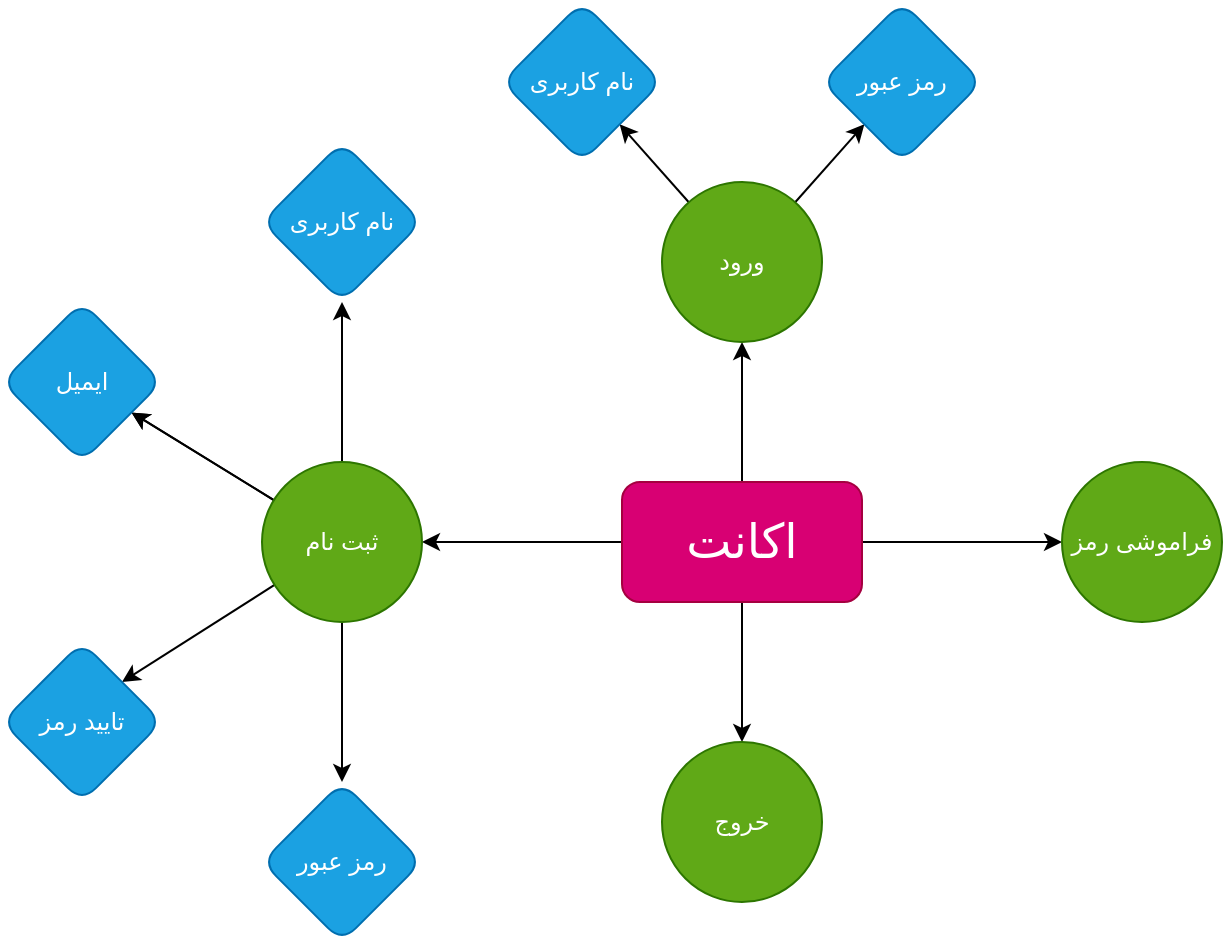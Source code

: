 <mxfile>
    <diagram id="ODSp2aN9d219dwq8mLHM" name="Page-1">
        <mxGraphModel dx="832" dy="487" grid="1" gridSize="10" guides="1" tooltips="1" connect="1" arrows="1" fold="1" page="1" pageScale="1" pageWidth="850" pageHeight="1100" math="0" shadow="0">
            <root>
                <mxCell id="0"/>
                <mxCell id="1" parent="0"/>
                <mxCell id="4" value="" style="edgeStyle=none;html=1;fontSize=24;" parent="1" source="2" target="3" edge="1">
                    <mxGeometry relative="1" as="geometry"/>
                </mxCell>
                <mxCell id="6" value="" style="edgeStyle=none;html=1;fontSize=24;" parent="1" source="2" target="5" edge="1">
                    <mxGeometry relative="1" as="geometry"/>
                </mxCell>
                <mxCell id="8" value="" style="edgeStyle=none;html=1;fontSize=24;" parent="1" source="2" target="7" edge="1">
                    <mxGeometry relative="1" as="geometry"/>
                </mxCell>
                <mxCell id="10" value="" style="edgeStyle=none;html=1;fontSize=24;" parent="1" source="2" target="9" edge="1">
                    <mxGeometry relative="1" as="geometry"/>
                </mxCell>
                <mxCell id="2" value="&lt;font style=&quot;font-size: 24px;&quot;&gt;اکانت&lt;/font&gt;" style="rounded=1;whiteSpace=wrap;html=1;fillColor=#d80073;fontColor=#ffffff;strokeColor=#A50040;" parent="1" vertex="1">
                    <mxGeometry x="420" y="530" width="120" height="60" as="geometry"/>
                </mxCell>
                <mxCell id="12" value="" style="edgeStyle=none;html=1;fontSize=24;" parent="1" source="3" target="11" edge="1">
                    <mxGeometry relative="1" as="geometry"/>
                </mxCell>
                <mxCell id="14" value="" style="edgeStyle=none;html=1;fontSize=24;" parent="1" source="3" target="13" edge="1">
                    <mxGeometry relative="1" as="geometry"/>
                </mxCell>
                <mxCell id="3" value="ورود" style="ellipse;whiteSpace=wrap;html=1;rounded=1;fillColor=#60a917;fontColor=#ffffff;strokeColor=#2D7600;" parent="1" vertex="1">
                    <mxGeometry x="440" y="380" width="80" height="80" as="geometry"/>
                </mxCell>
                <mxCell id="16" value="" style="edgeStyle=none;html=1;fontSize=24;" parent="1" source="5" target="15" edge="1">
                    <mxGeometry relative="1" as="geometry"/>
                </mxCell>
                <mxCell id="18" value="" style="edgeStyle=none;html=1;fontSize=24;" parent="1" source="5" target="17" edge="1">
                    <mxGeometry relative="1" as="geometry"/>
                </mxCell>
                <mxCell id="20" value="" style="edgeStyle=none;html=1;fontSize=24;" parent="1" source="5" target="19" edge="1">
                    <mxGeometry relative="1" as="geometry"/>
                </mxCell>
                <mxCell id="21" style="edgeStyle=none;html=1;fontSize=24;entryX=1;entryY=0;entryDx=0;entryDy=0;" parent="1" source="5" target="25" edge="1">
                    <mxGeometry relative="1" as="geometry">
                        <mxPoint x="220" y="610" as="targetPoint"/>
                    </mxGeometry>
                </mxCell>
                <mxCell id="23" value="" style="edgeStyle=none;html=1;fontSize=24;" parent="1" source="5" target="17" edge="1">
                    <mxGeometry relative="1" as="geometry"/>
                </mxCell>
                <mxCell id="5" value="ثبت نام" style="ellipse;whiteSpace=wrap;html=1;rounded=1;fillColor=#60a917;fontColor=#ffffff;strokeColor=#2D7600;" parent="1" vertex="1">
                    <mxGeometry x="240" y="520" width="80" height="80" as="geometry"/>
                </mxCell>
                <mxCell id="7" value="خروج" style="ellipse;whiteSpace=wrap;html=1;rounded=1;fillColor=#60a917;fontColor=#ffffff;strokeColor=#2D7600;" parent="1" vertex="1">
                    <mxGeometry x="440" y="660" width="80" height="80" as="geometry"/>
                </mxCell>
                <mxCell id="9" value="فراموشی رمز" style="ellipse;whiteSpace=wrap;html=1;rounded=1;fillColor=#60a917;fontColor=#ffffff;strokeColor=#2D7600;" parent="1" vertex="1">
                    <mxGeometry x="640" y="520" width="80" height="80" as="geometry"/>
                </mxCell>
                <mxCell id="11" value="نام کاربری" style="rhombus;whiteSpace=wrap;html=1;rounded=1;fillColor=#1ba1e2;fontColor=#ffffff;strokeColor=#006EAF;" parent="1" vertex="1">
                    <mxGeometry x="360" y="290" width="80" height="80" as="geometry"/>
                </mxCell>
                <mxCell id="13" value="رمز عبور" style="rhombus;whiteSpace=wrap;html=1;rounded=1;fillColor=#1ba1e2;fontColor=#ffffff;strokeColor=#006EAF;" parent="1" vertex="1">
                    <mxGeometry x="520" y="290" width="80" height="80" as="geometry"/>
                </mxCell>
                <mxCell id="15" value="نام کاربری" style="rhombus;whiteSpace=wrap;html=1;rounded=1;fillColor=#1ba1e2;fontColor=#ffffff;strokeColor=#006EAF;" parent="1" vertex="1">
                    <mxGeometry x="240" y="360" width="80" height="80" as="geometry"/>
                </mxCell>
                <mxCell id="17" value="ایمیل" style="rhombus;whiteSpace=wrap;html=1;rounded=1;fillColor=#1ba1e2;fontColor=#ffffff;strokeColor=#006EAF;" parent="1" vertex="1">
                    <mxGeometry x="110" y="440" width="80" height="80" as="geometry"/>
                </mxCell>
                <mxCell id="19" value="رمز عبور" style="rhombus;whiteSpace=wrap;html=1;rounded=1;fillColor=#1ba1e2;fontColor=#ffffff;strokeColor=#006EAF;" parent="1" vertex="1">
                    <mxGeometry x="240" y="680" width="80" height="80" as="geometry"/>
                </mxCell>
                <mxCell id="25" value="تایید رمز" style="rhombus;whiteSpace=wrap;html=1;rounded=1;fillColor=#1ba1e2;fontColor=#ffffff;strokeColor=#006EAF;" parent="1" vertex="1">
                    <mxGeometry x="110" y="610" width="80" height="80" as="geometry"/>
                </mxCell>
            </root>
        </mxGraphModel>
    </diagram>
    <diagram id="MeDL_zaW4tUlaMwfBI6R" name="Page-2">
        <mxGraphModel dx="832" dy="1587" grid="1" gridSize="10" guides="1" tooltips="1" connect="1" arrows="1" fold="1" page="1" pageScale="1" pageWidth="850" pageHeight="1100" math="0" shadow="0">
            <root>
                <mxCell id="0"/>
                <mxCell id="1" parent="0"/>
                <mxCell id="0pAEV2_QVARYsfb4SqBr-3" value="" style="edgeStyle=none;html=1;fontSize=24;" parent="1" source="0pAEV2_QVARYsfb4SqBr-1" target="0pAEV2_QVARYsfb4SqBr-2" edge="1">
                    <mxGeometry relative="1" as="geometry"/>
                </mxCell>
                <mxCell id="0pAEV2_QVARYsfb4SqBr-5" value="" style="edgeStyle=none;html=1;fontSize=24;" parent="1" source="0pAEV2_QVARYsfb4SqBr-1" target="0pAEV2_QVARYsfb4SqBr-4" edge="1">
                    <mxGeometry relative="1" as="geometry"/>
                </mxCell>
                <mxCell id="0pAEV2_QVARYsfb4SqBr-1" value="تمرین" style="rounded=1;whiteSpace=wrap;html=1;fontSize=24;fillColor=#d80073;fontColor=#ffffff;strokeColor=#A50040;" parent="1" vertex="1">
                    <mxGeometry x="360" y="260" width="120" height="60" as="geometry"/>
                </mxCell>
                <mxCell id="0pAEV2_QVARYsfb4SqBr-9" value="" style="edgeStyle=none;html=1;fontSize=12;" parent="1" source="0pAEV2_QVARYsfb4SqBr-2" target="0pAEV2_QVARYsfb4SqBr-8" edge="1">
                    <mxGeometry relative="1" as="geometry"/>
                </mxCell>
                <mxCell id="0pAEV2_QVARYsfb4SqBr-11" value="" style="edgeStyle=none;html=1;fontSize=12;" parent="1" source="0pAEV2_QVARYsfb4SqBr-2" target="0pAEV2_QVARYsfb4SqBr-10" edge="1">
                    <mxGeometry relative="1" as="geometry"/>
                </mxCell>
                <mxCell id="0pAEV2_QVARYsfb4SqBr-13" value="" style="edgeStyle=none;html=1;fontSize=12;" parent="1" source="0pAEV2_QVARYsfb4SqBr-2" target="0pAEV2_QVARYsfb4SqBr-12" edge="1">
                    <mxGeometry relative="1" as="geometry"/>
                </mxCell>
                <mxCell id="0pAEV2_QVARYsfb4SqBr-29" value="" style="edgeStyle=none;html=1;fontSize=12;" parent="1" source="0pAEV2_QVARYsfb4SqBr-2" target="0pAEV2_QVARYsfb4SqBr-12" edge="1">
                    <mxGeometry relative="1" as="geometry"/>
                </mxCell>
                <mxCell id="0pAEV2_QVARYsfb4SqBr-30" value="" style="edgeStyle=none;html=1;fontSize=12;" parent="1" source="0pAEV2_QVARYsfb4SqBr-2" target="0pAEV2_QVARYsfb4SqBr-12" edge="1">
                    <mxGeometry relative="1" as="geometry"/>
                </mxCell>
                <mxCell id="0pAEV2_QVARYsfb4SqBr-31" value="" style="edgeStyle=none;html=1;fontSize=12;" parent="1" source="0pAEV2_QVARYsfb4SqBr-2" target="0pAEV2_QVARYsfb4SqBr-12" edge="1">
                    <mxGeometry relative="1" as="geometry"/>
                </mxCell>
                <mxCell id="0pAEV2_QVARYsfb4SqBr-2" value="&lt;font style=&quot;font-size: 12px;&quot;&gt;مدل سوال&lt;/font&gt;" style="ellipse;whiteSpace=wrap;html=1;fontSize=24;rounded=1;fillColor=#60a917;fontColor=#ffffff;strokeColor=#2D7600;" parent="1" vertex="1">
                    <mxGeometry x="380" y="110" width="80" height="80" as="geometry"/>
                </mxCell>
                <mxCell id="0pAEV2_QVARYsfb4SqBr-35" value="" style="edgeStyle=none;html=1;fontSize=12;" parent="1" source="0pAEV2_QVARYsfb4SqBr-4" target="0pAEV2_QVARYsfb4SqBr-34" edge="1">
                    <mxGeometry relative="1" as="geometry"/>
                </mxCell>
                <mxCell id="0pAEV2_QVARYsfb4SqBr-38" value="" style="edgeStyle=none;html=1;fontSize=12;" parent="1" source="0pAEV2_QVARYsfb4SqBr-4" target="0pAEV2_QVARYsfb4SqBr-37" edge="1">
                    <mxGeometry relative="1" as="geometry"/>
                </mxCell>
                <mxCell id="0pAEV2_QVARYsfb4SqBr-40" style="edgeStyle=none;html=1;entryX=0.85;entryY=0.82;entryDx=0;entryDy=0;fontSize=12;entryPerimeter=0;" parent="1" source="0pAEV2_QVARYsfb4SqBr-4" target="0pAEV2_QVARYsfb4SqBr-39" edge="1">
                    <mxGeometry relative="1" as="geometry">
                        <Array as="points"/>
                    </mxGeometry>
                </mxCell>
                <mxCell id="0pAEV2_QVARYsfb4SqBr-4" value="&lt;font style=&quot;font-size: 12px;&quot;&gt;مدل پاسخ&lt;/font&gt;" style="ellipse;whiteSpace=wrap;html=1;fontSize=24;rounded=1;fillColor=#60a917;fontColor=#ffffff;strokeColor=#2D7600;" parent="1" vertex="1">
                    <mxGeometry x="180" y="250" width="80" height="80" as="geometry"/>
                </mxCell>
                <mxCell id="0pAEV2_QVARYsfb4SqBr-8" value="&lt;font style=&quot;font-size: 12px;&quot;&gt;صورت سوال&lt;/font&gt;" style="rhombus;whiteSpace=wrap;html=1;fontSize=24;fillColor=#1ba1e2;strokeColor=#006EAF;fontColor=#ffffff;rounded=1;" parent="1" vertex="1">
                    <mxGeometry x="220" y="110" width="80" height="80" as="geometry"/>
                </mxCell>
                <mxCell id="0pAEV2_QVARYsfb4SqBr-10" value="&lt;font style=&quot;font-size: 12px;&quot;&gt;سطح بندی سوال&lt;/font&gt;" style="rhombus;whiteSpace=wrap;html=1;fontSize=24;fillColor=#1ba1e2;strokeColor=#006EAF;fontColor=#ffffff;rounded=1;" parent="1" vertex="1">
                    <mxGeometry x="380" y="-50" width="80" height="80" as="geometry"/>
                </mxCell>
                <mxCell id="0pAEV2_QVARYsfb4SqBr-12" value="&lt;font style=&quot;font-size: 12px;&quot;&gt;تاریخ انتشار&lt;/font&gt;" style="rhombus;whiteSpace=wrap;html=1;fontSize=24;fillColor=#1ba1e2;strokeColor=#006EAF;fontColor=#ffffff;rounded=1;" parent="1" vertex="1">
                    <mxGeometry x="560" y="110" width="80" height="80" as="geometry"/>
                </mxCell>
                <mxCell id="0pAEV2_QVARYsfb4SqBr-34" value="&lt;font style=&quot;font-size: 12px;&quot;&gt;تاریخ ارسال&lt;/font&gt;" style="rhombus;whiteSpace=wrap;html=1;fontSize=24;fillColor=#1ba1e2;strokeColor=#006EAF;fontColor=#ffffff;rounded=1;" parent="1" vertex="1">
                    <mxGeometry x="20" y="250" width="80" height="80" as="geometry"/>
                </mxCell>
                <mxCell id="0pAEV2_QVARYsfb4SqBr-37" value="&lt;font style=&quot;font-size: 12px;&quot;&gt;اپلود فایل&lt;/font&gt;" style="rhombus;whiteSpace=wrap;html=1;fontSize=24;fillColor=#1ba1e2;strokeColor=#006EAF;fontColor=#ffffff;rounded=1;" parent="1" vertex="1">
                    <mxGeometry x="180" y="410" width="80" height="80" as="geometry"/>
                </mxCell>
                <mxCell id="0pAEV2_QVARYsfb4SqBr-39" value="&lt;font style=&quot;font-size: 12px;&quot;&gt;متن توضیحات&lt;/font&gt;" style="rhombus;whiteSpace=wrap;html=1;fontSize=24;fillColor=#1ba1e2;strokeColor=#006EAF;fontColor=#ffffff;rounded=1;" parent="1" vertex="1">
                    <mxGeometry x="70" y="100" width="80" height="80" as="geometry"/>
                </mxCell>
                <mxCell id="0pAEV2_QVARYsfb4SqBr-41" value="چند به چند" style="endArrow=classic;startArrow=classic;html=1;fontSize=12;entryX=0;entryY=1;entryDx=0;entryDy=0;" parent="1" target="0pAEV2_QVARYsfb4SqBr-2" edge="1">
                    <mxGeometry width="50" height="50" relative="1" as="geometry">
                        <mxPoint x="250" y="260" as="sourcePoint"/>
                        <mxPoint x="300" y="210" as="targetPoint"/>
                    </mxGeometry>
                </mxCell>
                <mxCell id="0pAEV2_QVARYsfb4SqBr-42" value="&lt;font style=&quot;font-size: 12px;&quot;&gt;وضعیت پاسخ&amp;nbsp;&lt;/font&gt;" style="rhombus;whiteSpace=wrap;html=1;fontSize=24;fillColor=#1ba1e2;strokeColor=#006EAF;fontColor=#ffffff;rounded=1;" parent="1" vertex="1">
                    <mxGeometry x="500" y="-20" width="80" height="80" as="geometry"/>
                </mxCell>
                <mxCell id="0pAEV2_QVARYsfb4SqBr-43" value="" style="endArrow=classic;html=1;fontSize=12;" parent="1" target="0pAEV2_QVARYsfb4SqBr-42" edge="1">
                    <mxGeometry width="50" height="50" relative="1" as="geometry">
                        <mxPoint x="450" y="120" as="sourcePoint"/>
                        <mxPoint x="500" y="70" as="targetPoint"/>
                    </mxGeometry>
                </mxCell>
                <mxCell id="0pAEV2_QVARYsfb4SqBr-44" value="&lt;font style=&quot;font-size: 12px;&quot;&gt;پاسخ سوال&lt;/font&gt;" style="rhombus;whiteSpace=wrap;html=1;fontSize=24;fillColor=#1ba1e2;strokeColor=#006EAF;fontColor=#ffffff;rounded=1;" parent="1" vertex="1">
                    <mxGeometry x="260" y="-10" width="80" height="80" as="geometry"/>
                </mxCell>
                <mxCell id="0pAEV2_QVARYsfb4SqBr-45" value="" style="endArrow=classic;html=1;fontSize=12;" parent="1" target="0pAEV2_QVARYsfb4SqBr-44" edge="1">
                    <mxGeometry width="50" height="50" relative="1" as="geometry">
                        <mxPoint x="390" y="120" as="sourcePoint"/>
                        <mxPoint x="450" y="70" as="targetPoint"/>
                    </mxGeometry>
                </mxCell>
            </root>
        </mxGraphModel>
    </diagram>
</mxfile>